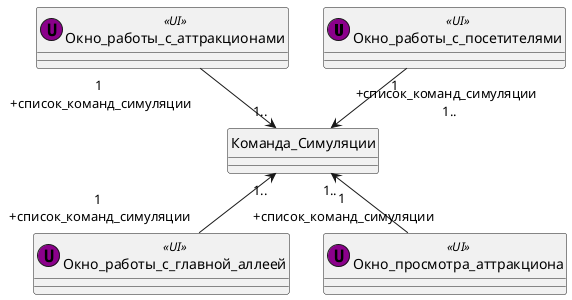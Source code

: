 @startuml
class Окно_работы_с_посетителями << (U,DarkMagenta) UI>> {
}

class Окно_работы_с_аттракционами << (U,DarkMagenta) UI>> {
}

class Окно_работы_с_главной_аллеей << (U,DarkMagenta) UI>> {
}

class Окно_просмотра_аттракциона << (U,DarkMagenta) UI>> {
}

class Команда_Симуляции {
}
hide Команда_Симуляции circle

Команда_Симуляции "+список_команд_симуляции \n 1.."<-up- "1"  Окно_работы_с_посетителями
Команда_Симуляции "1.."<-up- "1\n +список_команд_симуляции"  Окно_работы_с_аттракционами
Команда_Симуляции "1.."<-- "1\n +список_команд_симуляции" Окно_работы_с_главной_аллеей
Команда_Симуляции "1.."<-- "1\n +список_команд_симуляции" Окно_просмотра_аттракциона

@enduml